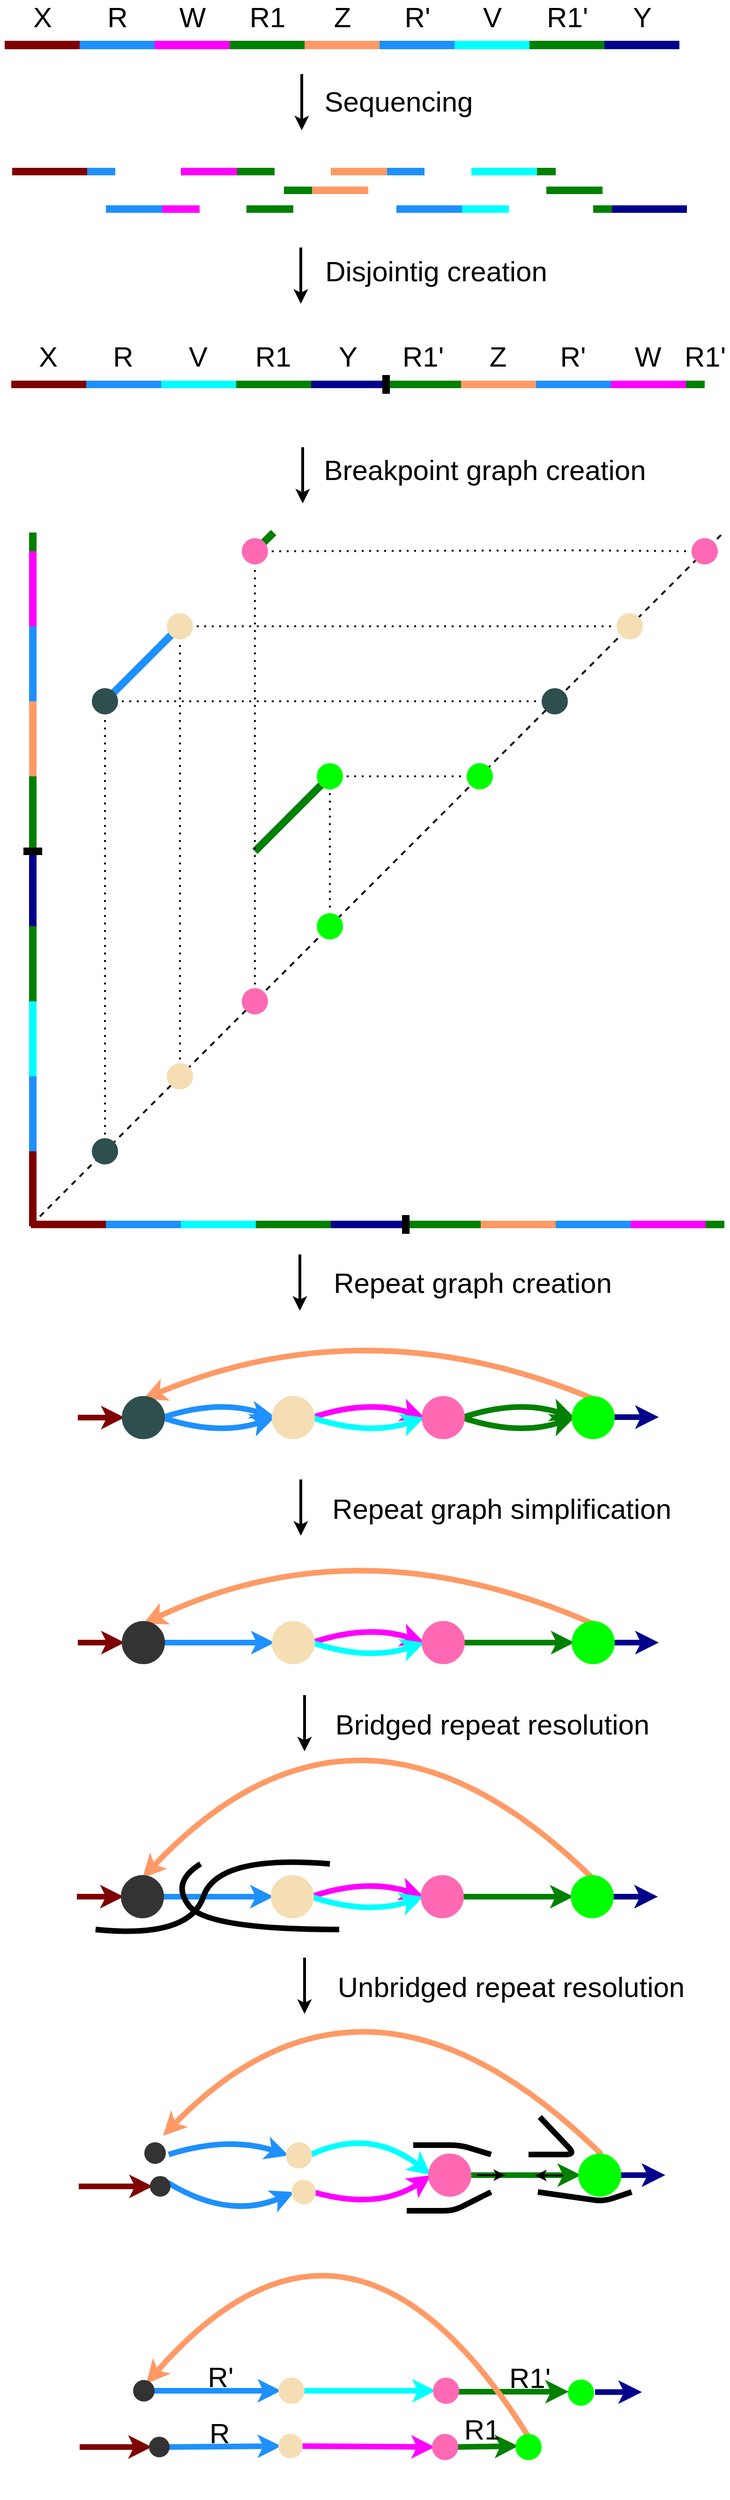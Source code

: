 <mxfile version="14.8.4" type="device"><diagram id="-aq6E7B8a0YVsIAmIBXZ" name="Seite-1"><mxGraphModel dx="1422" dy="753" grid="1" gridSize="10" guides="1" tooltips="1" connect="1" arrows="1" fold="1" page="1" pageScale="1" pageWidth="1600" pageHeight="1200" background="none" math="0" shadow="0"><root><mxCell id="0"/><mxCell id="1" parent="0"/><mxCell id="4KWlb30Vy9Jo0puxYjzc-76" value="" style="endArrow=none;dashed=1;html=1;strokeWidth=2;startArrow=none;" parent="1" source="4KWlb30Vy9Jo0puxYjzc-83" edge="1"><mxGeometry width="50" height="50" relative="1" as="geometry"><mxPoint x="109" y="1455" as="sourcePoint"/><mxPoint x="847" y="717" as="targetPoint"/></mxGeometry></mxCell><mxCell id="4KWlb30Vy9Jo0puxYjzc-84" value="" style="endArrow=none;dashed=1;html=1;strokeWidth=2;startArrow=none;" parent="1" source="4KWlb30Vy9Jo0puxYjzc-86" target="4KWlb30Vy9Jo0puxYjzc-83" edge="1"><mxGeometry width="50" height="50" relative="1" as="geometry"><mxPoint x="109" y="1455.0" as="sourcePoint"/><mxPoint x="847" y="717" as="targetPoint"/></mxGeometry></mxCell><mxCell id="4KWlb30Vy9Jo0puxYjzc-87" value="" style="endArrow=none;dashed=1;html=1;strokeWidth=2;" parent="1" target="4KWlb30Vy9Jo0puxYjzc-86" edge="1"><mxGeometry width="50" height="50" relative="1" as="geometry"><mxPoint x="109" y="1455.0" as="sourcePoint"/><mxPoint x="579.929" y="984.071" as="targetPoint"/></mxGeometry></mxCell><mxCell id="wiBMMRy5M9KBn9xkWu2D-2" value="" style="endArrow=none;html=1;fillColor=#fff2cc;strokeWidth=9;strokeColor=#7f0000;" parent="1" edge="1"><mxGeometry width="50" height="50" relative="1" as="geometry"><mxPoint x="80" y="197" as="sourcePoint"/><mxPoint x="160" y="197" as="targetPoint"/></mxGeometry></mxCell><mxCell id="wiBMMRy5M9KBn9xkWu2D-7" value="X" style="edgeLabel;html=1;align=center;verticalAlign=middle;resizable=0;points=[];fontSize=30;labelBackgroundColor=none;" parent="wiBMMRy5M9KBn9xkWu2D-2" vertex="1" connectable="0"><mxGeometry x="0.354" y="-2" relative="1" as="geometry"><mxPoint x="-14" y="-32" as="offset"/></mxGeometry></mxCell><mxCell id="wiBMMRy5M9KBn9xkWu2D-8" value="" style="endArrow=none;html=1;fillColor=#e51400;strokeWidth=9;strokeColor=#1E90FF;" parent="1" edge="1"><mxGeometry width="50" height="50" relative="1" as="geometry"><mxPoint x="160" y="197" as="sourcePoint"/><mxPoint x="240" y="197" as="targetPoint"/></mxGeometry></mxCell><mxCell id="wiBMMRy5M9KBn9xkWu2D-9" value="R" style="edgeLabel;html=1;align=center;verticalAlign=middle;resizable=0;points=[];fontSize=30;labelBackgroundColor=none;" parent="wiBMMRy5M9KBn9xkWu2D-8" vertex="1" connectable="0"><mxGeometry x="0.354" y="-2" relative="1" as="geometry"><mxPoint x="-14" y="-32" as="offset"/></mxGeometry></mxCell><mxCell id="wiBMMRy5M9KBn9xkWu2D-10" value="" style="endArrow=none;html=1;fillColor=#d5e8d4;strokeWidth=9;strokeColor=#FF00FF;" parent="1" edge="1"><mxGeometry width="50" height="50" relative="1" as="geometry"><mxPoint x="240" y="197" as="sourcePoint"/><mxPoint x="320" y="197" as="targetPoint"/></mxGeometry></mxCell><mxCell id="wiBMMRy5M9KBn9xkWu2D-11" value="W" style="edgeLabel;html=1;align=center;verticalAlign=middle;resizable=0;points=[];fontSize=30;labelBackgroundColor=none;" parent="wiBMMRy5M9KBn9xkWu2D-10" vertex="1" connectable="0"><mxGeometry x="0.354" y="-2" relative="1" as="geometry"><mxPoint x="-14" y="-32" as="offset"/></mxGeometry></mxCell><mxCell id="wiBMMRy5M9KBn9xkWu2D-12" value="" style="endArrow=none;html=1;fillColor=#008a00;strokeWidth=9;strokeColor=#008000;" parent="1" edge="1"><mxGeometry width="50" height="50" relative="1" as="geometry"><mxPoint x="320" y="197" as="sourcePoint"/><mxPoint x="400" y="197" as="targetPoint"/></mxGeometry></mxCell><mxCell id="wiBMMRy5M9KBn9xkWu2D-13" value="R1" style="edgeLabel;html=1;align=center;verticalAlign=middle;resizable=0;points=[];fontSize=30;labelBackgroundColor=none;" parent="wiBMMRy5M9KBn9xkWu2D-12" vertex="1" connectable="0"><mxGeometry x="0.354" y="-2" relative="1" as="geometry"><mxPoint x="-14" y="-32" as="offset"/></mxGeometry></mxCell><mxCell id="wiBMMRy5M9KBn9xkWu2D-14" value="" style="endArrow=none;html=1;fillColor=#d80073;strokeWidth=9;strokeColor=#FF9A66;" parent="1" edge="1"><mxGeometry width="50" height="50" relative="1" as="geometry"><mxPoint x="400" y="197" as="sourcePoint"/><mxPoint x="480" y="197" as="targetPoint"/></mxGeometry></mxCell><mxCell id="wiBMMRy5M9KBn9xkWu2D-15" value="Z" style="edgeLabel;html=1;align=center;verticalAlign=middle;resizable=0;points=[];fontSize=30;labelBackgroundColor=none;" parent="wiBMMRy5M9KBn9xkWu2D-14" vertex="1" connectable="0"><mxGeometry x="0.354" y="-2" relative="1" as="geometry"><mxPoint x="-14" y="-32" as="offset"/></mxGeometry></mxCell><mxCell id="wiBMMRy5M9KBn9xkWu2D-16" value="" style="endArrow=none;html=1;fillColor=#f8cecc;strokeWidth=9;strokeColor=#1E90FF;" parent="1" edge="1"><mxGeometry width="50" height="50" relative="1" as="geometry"><mxPoint x="480" y="197" as="sourcePoint"/><mxPoint x="560" y="197" as="targetPoint"/></mxGeometry></mxCell><mxCell id="wiBMMRy5M9KBn9xkWu2D-17" value="R'" style="edgeLabel;html=1;align=center;verticalAlign=middle;resizable=0;points=[];fontSize=30;labelBackgroundColor=none;" parent="wiBMMRy5M9KBn9xkWu2D-16" vertex="1" connectable="0"><mxGeometry x="0.354" y="-2" relative="1" as="geometry"><mxPoint x="-14" y="-32" as="offset"/></mxGeometry></mxCell><mxCell id="wiBMMRy5M9KBn9xkWu2D-18" value="" style="endArrow=none;html=1;fillColor=#dae8fc;strokeWidth=9;strokeColor=#00ffff;" parent="1" edge="1"><mxGeometry width="50" height="50" relative="1" as="geometry"><mxPoint x="560" y="197" as="sourcePoint"/><mxPoint x="640" y="197" as="targetPoint"/></mxGeometry></mxCell><mxCell id="wiBMMRy5M9KBn9xkWu2D-19" value="V" style="edgeLabel;html=1;align=center;verticalAlign=middle;resizable=0;points=[];fontSize=30;labelBackgroundColor=none;" parent="wiBMMRy5M9KBn9xkWu2D-18" vertex="1" connectable="0"><mxGeometry x="0.354" y="-2" relative="1" as="geometry"><mxPoint x="-14" y="-32" as="offset"/></mxGeometry></mxCell><mxCell id="wiBMMRy5M9KBn9xkWu2D-20" value="" style="endArrow=none;html=1;fillColor=#008a00;strokeWidth=9;strokeColor=#008000;" parent="1" edge="1"><mxGeometry width="50" height="50" relative="1" as="geometry"><mxPoint x="640" y="197" as="sourcePoint"/><mxPoint x="720" y="197" as="targetPoint"/></mxGeometry></mxCell><mxCell id="wiBMMRy5M9KBn9xkWu2D-21" value="R1'" style="edgeLabel;html=1;align=center;verticalAlign=middle;resizable=0;points=[];fontSize=30;labelBackgroundColor=none;" parent="wiBMMRy5M9KBn9xkWu2D-20" vertex="1" connectable="0"><mxGeometry x="0.354" y="-2" relative="1" as="geometry"><mxPoint x="-14" y="-32" as="offset"/></mxGeometry></mxCell><mxCell id="wiBMMRy5M9KBn9xkWu2D-22" value="" style="endArrow=none;html=1;fillColor=#f0a30a;strokeWidth=9;strokeColor=#00008B;" parent="1" edge="1"><mxGeometry width="50" height="50" relative="1" as="geometry"><mxPoint x="720" y="197" as="sourcePoint"/><mxPoint x="800" y="197" as="targetPoint"/></mxGeometry></mxCell><mxCell id="wiBMMRy5M9KBn9xkWu2D-23" value="Y" style="edgeLabel;html=1;align=center;verticalAlign=middle;resizable=0;points=[];fontSize=30;labelBackgroundColor=none;" parent="wiBMMRy5M9KBn9xkWu2D-22" vertex="1" connectable="0"><mxGeometry x="0.354" y="-2" relative="1" as="geometry"><mxPoint x="-14" y="-32" as="offset"/></mxGeometry></mxCell><mxCell id="4KWlb30Vy9Jo0puxYjzc-1" value="" style="endArrow=none;html=1;strokeWidth=8;fillColor=#fff2cc;strokeColor=#7F0000;" parent="1" edge="1"><mxGeometry width="50" height="50" relative="1" as="geometry"><mxPoint x="88" y="332" as="sourcePoint"/><mxPoint x="168" y="332" as="targetPoint"/></mxGeometry></mxCell><mxCell id="4KWlb30Vy9Jo0puxYjzc-2" value="" style="endArrow=none;html=1;strokeWidth=8;fillColor=#f8cecc;strokeColor=#1E90FF;" parent="1" edge="1"><mxGeometry width="50" height="50" relative="1" as="geometry"><mxPoint x="168" y="332" as="sourcePoint"/><mxPoint x="198" y="332" as="targetPoint"/></mxGeometry></mxCell><mxCell id="4KWlb30Vy9Jo0puxYjzc-3" value="" style="endArrow=none;html=1;strokeWidth=8;fillColor=#f8cecc;strokeColor=#1E90FF;" parent="1" edge="1"><mxGeometry width="50" height="50" relative="1" as="geometry"><mxPoint x="188" y="372" as="sourcePoint"/><mxPoint x="248" y="372" as="targetPoint"/></mxGeometry></mxCell><mxCell id="4KWlb30Vy9Jo0puxYjzc-4" value="" style="endArrow=none;html=1;strokeWidth=8;fillColor=#d5e8d4;strokeColor=#FF00FF;" parent="1" edge="1"><mxGeometry width="50" height="50" relative="1" as="geometry"><mxPoint x="248" y="372" as="sourcePoint"/><mxPoint x="288" y="372" as="targetPoint"/></mxGeometry></mxCell><mxCell id="4KWlb30Vy9Jo0puxYjzc-5" value="" style="endArrow=none;html=1;strokeWidth=8;fillColor=#d5e8d4;strokeColor=#FF00FF;" parent="1" edge="1"><mxGeometry width="50" height="50" relative="1" as="geometry"><mxPoint x="268" y="332" as="sourcePoint"/><mxPoint x="328" y="332" as="targetPoint"/></mxGeometry></mxCell><mxCell id="4KWlb30Vy9Jo0puxYjzc-6" value="" style="endArrow=none;html=1;strokeWidth=8;fillColor=#008a00;strokeColor=#008000;" parent="1" edge="1"><mxGeometry width="50" height="50" relative="1" as="geometry"><mxPoint x="328" y="332" as="sourcePoint"/><mxPoint x="368" y="332" as="targetPoint"/></mxGeometry></mxCell><mxCell id="4KWlb30Vy9Jo0puxYjzc-7" value="" style="endArrow=none;html=1;strokeWidth=8;fillColor=#008a00;strokeColor=#008000;" parent="1" edge="1"><mxGeometry width="50" height="50" relative="1" as="geometry"><mxPoint x="338" y="372" as="sourcePoint"/><mxPoint x="388" y="372" as="targetPoint"/></mxGeometry></mxCell><mxCell id="4KWlb30Vy9Jo0puxYjzc-8" value="" style="endArrow=none;html=1;strokeWidth=8;fillColor=#008a00;strokeColor=#008000;" parent="1" edge="1"><mxGeometry width="50" height="50" relative="1" as="geometry"><mxPoint x="378" y="352" as="sourcePoint"/><mxPoint x="408" y="352" as="targetPoint"/></mxGeometry></mxCell><mxCell id="4KWlb30Vy9Jo0puxYjzc-9" value="" style="endArrow=none;html=1;strokeWidth=8;fillColor=#d80073;strokeColor=#FF9A66;" parent="1" edge="1"><mxGeometry width="50" height="50" relative="1" as="geometry"><mxPoint x="408" y="352" as="sourcePoint"/><mxPoint x="468" y="352" as="targetPoint"/></mxGeometry></mxCell><mxCell id="4KWlb30Vy9Jo0puxYjzc-10" value="" style="endArrow=none;html=1;strokeWidth=8;fillColor=#d80073;strokeColor=#FF9A66;" parent="1" edge="1"><mxGeometry width="50" height="50" relative="1" as="geometry"><mxPoint x="428" y="332" as="sourcePoint"/><mxPoint x="488" y="332" as="targetPoint"/></mxGeometry></mxCell><mxCell id="4KWlb30Vy9Jo0puxYjzc-11" value="" style="endArrow=none;html=1;strokeWidth=8;fillColor=#f8cecc;strokeColor=#1E90FF;" parent="1" edge="1"><mxGeometry width="50" height="50" relative="1" as="geometry"><mxPoint x="488" y="332" as="sourcePoint"/><mxPoint x="528" y="332" as="targetPoint"/></mxGeometry></mxCell><mxCell id="4KWlb30Vy9Jo0puxYjzc-12" value="" style="endArrow=none;html=1;strokeWidth=8;fillColor=#f8cecc;strokeColor=#1E90FF;" parent="1" edge="1"><mxGeometry width="50" height="50" relative="1" as="geometry"><mxPoint x="498" y="372" as="sourcePoint"/><mxPoint x="568" y="372" as="targetPoint"/></mxGeometry></mxCell><mxCell id="4KWlb30Vy9Jo0puxYjzc-13" value="" style="endArrow=none;html=1;strokeWidth=8;fillColor=#dae8fc;strokeColor=#00FFFF;" parent="1" edge="1"><mxGeometry width="50" height="50" relative="1" as="geometry"><mxPoint x="568" y="372" as="sourcePoint"/><mxPoint x="618" y="372" as="targetPoint"/></mxGeometry></mxCell><mxCell id="4KWlb30Vy9Jo0puxYjzc-14" value="" style="endArrow=none;html=1;strokeWidth=8;fillColor=#dae8fc;strokeColor=#00FFFF;" parent="1" edge="1"><mxGeometry width="50" height="50" relative="1" as="geometry"><mxPoint x="578" y="332" as="sourcePoint"/><mxPoint x="648" y="332" as="targetPoint"/></mxGeometry></mxCell><mxCell id="4KWlb30Vy9Jo0puxYjzc-15" value="" style="endArrow=none;html=1;strokeWidth=8;fillColor=#008a00;strokeColor=#008000;" parent="1" edge="1"><mxGeometry width="50" height="50" relative="1" as="geometry"><mxPoint x="648" y="332" as="sourcePoint"/><mxPoint x="668" y="332" as="targetPoint"/></mxGeometry></mxCell><mxCell id="4KWlb30Vy9Jo0puxYjzc-16" value="" style="endArrow=none;html=1;strokeWidth=8;fillColor=#008a00;strokeColor=#008000;" parent="1" edge="1"><mxGeometry width="50" height="50" relative="1" as="geometry"><mxPoint x="708" y="372" as="sourcePoint"/><mxPoint x="728" y="372" as="targetPoint"/></mxGeometry></mxCell><mxCell id="4KWlb30Vy9Jo0puxYjzc-17" value="" style="endArrow=none;html=1;strokeWidth=8;fillColor=#f0a30a;strokeColor=#00008B;" parent="1" edge="1"><mxGeometry width="50" height="50" relative="1" as="geometry"><mxPoint x="728" y="372" as="sourcePoint"/><mxPoint x="808" y="372" as="targetPoint"/></mxGeometry></mxCell><mxCell id="4KWlb30Vy9Jo0puxYjzc-18" value="" style="endArrow=none;html=1;strokeWidth=8;fillColor=#008a00;strokeColor=#008000;" parent="1" edge="1"><mxGeometry width="50" height="50" relative="1" as="geometry"><mxPoint x="658" y="352" as="sourcePoint"/><mxPoint x="718" y="352" as="targetPoint"/></mxGeometry></mxCell><mxCell id="4KWlb30Vy9Jo0puxYjzc-41" value="" style="group;strokeWidth=8;" parent="1" vertex="1" connectable="0"><mxGeometry x="87" y="549" width="740" height="20" as="geometry"/></mxCell><mxCell id="4KWlb30Vy9Jo0puxYjzc-19" value="" style="endArrow=none;html=1;fillColor=#fff2cc;strokeWidth=8;strokeColor=#7F0000;" parent="4KWlb30Vy9Jo0puxYjzc-41" edge="1"><mxGeometry width="50" height="50" relative="1" as="geometry"><mxPoint y="10" as="sourcePoint"/><mxPoint x="80" y="10" as="targetPoint"/></mxGeometry></mxCell><mxCell id="4KWlb30Vy9Jo0puxYjzc-20" value="X" style="edgeLabel;html=1;align=center;verticalAlign=middle;resizable=0;points=[];fontSize=30;labelBackgroundColor=none;" parent="4KWlb30Vy9Jo0puxYjzc-19" vertex="1" connectable="0"><mxGeometry x="0.354" y="-2" relative="1" as="geometry"><mxPoint x="-15" y="-32" as="offset"/></mxGeometry></mxCell><mxCell id="4KWlb30Vy9Jo0puxYjzc-21" value="" style="endArrow=none;html=1;fillColor=#f8cecc;strokeWidth=8;strokeColor=#1E90FF;" parent="4KWlb30Vy9Jo0puxYjzc-41" edge="1"><mxGeometry width="50" height="50" relative="1" as="geometry"><mxPoint x="80" y="10" as="sourcePoint"/><mxPoint x="160" y="10" as="targetPoint"/></mxGeometry></mxCell><mxCell id="4KWlb30Vy9Jo0puxYjzc-22" value="R" style="edgeLabel;html=1;align=center;verticalAlign=middle;resizable=0;points=[];fontSize=30;labelBackgroundColor=none;" parent="4KWlb30Vy9Jo0puxYjzc-21" vertex="1" connectable="0"><mxGeometry x="0.354" y="-2" relative="1" as="geometry"><mxPoint x="-15" y="-32" as="offset"/></mxGeometry></mxCell><mxCell id="4KWlb30Vy9Jo0puxYjzc-23" value="" style="endArrow=none;html=1;fillColor=#dae8fc;strokeWidth=8;strokeColor=#00FFFF;" parent="4KWlb30Vy9Jo0puxYjzc-41" edge="1"><mxGeometry width="50" height="50" relative="1" as="geometry"><mxPoint x="160" y="10" as="sourcePoint"/><mxPoint x="240" y="10" as="targetPoint"/></mxGeometry></mxCell><mxCell id="4KWlb30Vy9Jo0puxYjzc-24" value="V" style="edgeLabel;html=1;align=center;verticalAlign=middle;resizable=0;points=[];fontSize=30;labelBackgroundColor=none;" parent="4KWlb30Vy9Jo0puxYjzc-23" vertex="1" connectable="0"><mxGeometry x="0.354" y="-2" relative="1" as="geometry"><mxPoint x="-15" y="-32" as="offset"/></mxGeometry></mxCell><mxCell id="4KWlb30Vy9Jo0puxYjzc-25" value="" style="endArrow=none;html=1;fillColor=#008a00;strokeWidth=8;strokeColor=#008000;" parent="4KWlb30Vy9Jo0puxYjzc-41" edge="1"><mxGeometry width="50" height="50" relative="1" as="geometry"><mxPoint x="240" y="10" as="sourcePoint"/><mxPoint x="320" y="10" as="targetPoint"/></mxGeometry></mxCell><mxCell id="4KWlb30Vy9Jo0puxYjzc-26" value="R1" style="edgeLabel;html=1;align=center;verticalAlign=middle;resizable=0;points=[];fontSize=30;labelBackgroundColor=none;" parent="4KWlb30Vy9Jo0puxYjzc-25" vertex="1" connectable="0"><mxGeometry x="0.354" y="-2" relative="1" as="geometry"><mxPoint x="-15" y="-32" as="offset"/></mxGeometry></mxCell><mxCell id="4KWlb30Vy9Jo0puxYjzc-27" value="" style="endArrow=none;html=1;fillColor=#f0a30a;strokeWidth=8;strokeColor=#00008B;" parent="4KWlb30Vy9Jo0puxYjzc-41" edge="1"><mxGeometry width="50" height="50" relative="1" as="geometry"><mxPoint x="320" y="10" as="sourcePoint"/><mxPoint x="400" y="10" as="targetPoint"/></mxGeometry></mxCell><mxCell id="4KWlb30Vy9Jo0puxYjzc-28" value="Y" style="edgeLabel;html=1;align=center;verticalAlign=middle;resizable=0;points=[];fontSize=30;labelBackgroundColor=none;" parent="4KWlb30Vy9Jo0puxYjzc-27" vertex="1" connectable="0"><mxGeometry x="0.354" y="-2" relative="1" as="geometry"><mxPoint x="-15" y="-32" as="offset"/></mxGeometry></mxCell><mxCell id="4KWlb30Vy9Jo0puxYjzc-29" value="" style="endArrow=none;html=1;fillColor=#008a00;strokeWidth=8;strokeColor=#008000;" parent="4KWlb30Vy9Jo0puxYjzc-41" edge="1"><mxGeometry width="50" height="50" relative="1" as="geometry"><mxPoint x="400" y="10" as="sourcePoint"/><mxPoint x="480" y="10" as="targetPoint"/></mxGeometry></mxCell><mxCell id="4KWlb30Vy9Jo0puxYjzc-30" value="R1'" style="edgeLabel;html=1;align=center;verticalAlign=middle;resizable=0;points=[];fontSize=30;labelBackgroundColor=none;" parent="4KWlb30Vy9Jo0puxYjzc-29" vertex="1" connectable="0"><mxGeometry x="0.354" y="-2" relative="1" as="geometry"><mxPoint x="-15" y="-32" as="offset"/></mxGeometry></mxCell><mxCell id="4KWlb30Vy9Jo0puxYjzc-32" value="" style="endArrow=none;html=1;fillColor=#d80073;strokeWidth=8;strokeColor=#FF9A66;" parent="4KWlb30Vy9Jo0puxYjzc-41" edge="1"><mxGeometry width="50" height="50" relative="1" as="geometry"><mxPoint x="480" y="10" as="sourcePoint"/><mxPoint x="560" y="10" as="targetPoint"/></mxGeometry></mxCell><mxCell id="4KWlb30Vy9Jo0puxYjzc-33" value="Z" style="edgeLabel;html=1;align=center;verticalAlign=middle;resizable=0;points=[];fontSize=30;labelBackgroundColor=none;" parent="4KWlb30Vy9Jo0puxYjzc-32" vertex="1" connectable="0"><mxGeometry x="0.354" y="-2" relative="1" as="geometry"><mxPoint x="-15" y="-32" as="offset"/></mxGeometry></mxCell><mxCell id="4KWlb30Vy9Jo0puxYjzc-34" value="" style="endArrow=none;html=1;fillColor=#f8cecc;strokeWidth=8;strokeColor=#1E90FF;" parent="4KWlb30Vy9Jo0puxYjzc-41" edge="1"><mxGeometry width="50" height="50" relative="1" as="geometry"><mxPoint x="560" y="10" as="sourcePoint"/><mxPoint x="640" y="10" as="targetPoint"/></mxGeometry></mxCell><mxCell id="4KWlb30Vy9Jo0puxYjzc-35" value="R'" style="edgeLabel;html=1;align=center;verticalAlign=middle;resizable=0;points=[];fontSize=30;labelBackgroundColor=none;" parent="4KWlb30Vy9Jo0puxYjzc-34" vertex="1" connectable="0"><mxGeometry x="0.354" y="-2" relative="1" as="geometry"><mxPoint x="-15" y="-32" as="offset"/></mxGeometry></mxCell><mxCell id="4KWlb30Vy9Jo0puxYjzc-36" value="" style="endArrow=none;html=1;fillColor=#d5e8d4;strokeWidth=8;strokeColor=#FF00FF;" parent="4KWlb30Vy9Jo0puxYjzc-41" edge="1"><mxGeometry width="50" height="50" relative="1" as="geometry"><mxPoint x="640" y="10" as="sourcePoint"/><mxPoint x="720" y="10" as="targetPoint"/></mxGeometry></mxCell><mxCell id="4KWlb30Vy9Jo0puxYjzc-37" value="W" style="edgeLabel;html=1;align=center;verticalAlign=middle;resizable=0;points=[];fontSize=30;labelBackgroundColor=none;" parent="4KWlb30Vy9Jo0puxYjzc-36" vertex="1" connectable="0"><mxGeometry x="0.354" y="-2" relative="1" as="geometry"><mxPoint x="-15" y="-32" as="offset"/></mxGeometry></mxCell><mxCell id="4KWlb30Vy9Jo0puxYjzc-38" value="" style="endArrow=none;html=1;fillColor=#008a00;strokeWidth=8;strokeColor=#008000;" parent="4KWlb30Vy9Jo0puxYjzc-41" edge="1"><mxGeometry width="50" height="50" relative="1" as="geometry"><mxPoint x="720" y="10" as="sourcePoint"/><mxPoint x="740" y="10" as="targetPoint"/></mxGeometry></mxCell><mxCell id="4KWlb30Vy9Jo0puxYjzc-39" value="&lt;div style=&quot;font-size: 30px;&quot;&gt;R1'&lt;/div&gt;" style="edgeLabel;html=1;align=center;verticalAlign=middle;resizable=0;points=[];fontSize=30;labelBackgroundColor=none;" parent="4KWlb30Vy9Jo0puxYjzc-38" vertex="1" connectable="0"><mxGeometry x="0.354" y="-2" relative="1" as="geometry"><mxPoint x="6" y="-32" as="offset"/></mxGeometry></mxCell><mxCell id="4KWlb30Vy9Jo0puxYjzc-40" value="" style="endArrow=none;html=1;strokeWidth=8;" parent="4KWlb30Vy9Jo0puxYjzc-41" edge="1"><mxGeometry width="50" height="50" relative="1" as="geometry"><mxPoint x="400" y="20" as="sourcePoint"/><mxPoint x="400" as="targetPoint"/></mxGeometry></mxCell><mxCell id="4KWlb30Vy9Jo0puxYjzc-42" value="" style="group;rotation=-90;strokeWidth=8;" parent="1" vertex="1" connectable="0"><mxGeometry x="-260" y="1077" width="740" height="20" as="geometry"/></mxCell><mxCell id="4KWlb30Vy9Jo0puxYjzc-43" value="" style="endArrow=none;html=1;fillColor=#fff2cc;strokeWidth=8;strokeColor=#7F0000;" parent="4KWlb30Vy9Jo0puxYjzc-42" edge="1"><mxGeometry width="50" height="50" relative="1" as="geometry"><mxPoint x="370" y="380" as="sourcePoint"/><mxPoint x="370" y="300" as="targetPoint"/></mxGeometry></mxCell><mxCell id="4KWlb30Vy9Jo0puxYjzc-45" value="" style="endArrow=none;html=1;fillColor=#f8cecc;strokeWidth=8;strokeColor=#1E90FF;" parent="4KWlb30Vy9Jo0puxYjzc-42" edge="1"><mxGeometry width="50" height="50" relative="1" as="geometry"><mxPoint x="370" y="300" as="sourcePoint"/><mxPoint x="370" y="220" as="targetPoint"/></mxGeometry></mxCell><mxCell id="4KWlb30Vy9Jo0puxYjzc-47" value="" style="endArrow=none;html=1;fillColor=#dae8fc;strokeWidth=8;strokeColor=#00FFFF;" parent="4KWlb30Vy9Jo0puxYjzc-42" edge="1"><mxGeometry width="50" height="50" relative="1" as="geometry"><mxPoint x="370" y="220" as="sourcePoint"/><mxPoint x="370" y="140" as="targetPoint"/></mxGeometry></mxCell><mxCell id="4KWlb30Vy9Jo0puxYjzc-49" value="" style="endArrow=none;html=1;fillColor=#008a00;strokeWidth=8;strokeColor=#008000;" parent="4KWlb30Vy9Jo0puxYjzc-42" edge="1"><mxGeometry width="50" height="50" relative="1" as="geometry"><mxPoint x="370" y="140" as="sourcePoint"/><mxPoint x="370" y="60" as="targetPoint"/></mxGeometry></mxCell><mxCell id="4KWlb30Vy9Jo0puxYjzc-51" value="" style="endArrow=none;html=1;fillColor=#f0a30a;strokeWidth=8;strokeColor=#00008B;" parent="4KWlb30Vy9Jo0puxYjzc-42" edge="1"><mxGeometry width="50" height="50" relative="1" as="geometry"><mxPoint x="370" y="60" as="sourcePoint"/><mxPoint x="370" y="-20" as="targetPoint"/></mxGeometry></mxCell><mxCell id="4KWlb30Vy9Jo0puxYjzc-53" value="" style="endArrow=none;html=1;fillColor=#008a00;strokeWidth=8;strokeColor=#008000;" parent="4KWlb30Vy9Jo0puxYjzc-42" edge="1"><mxGeometry width="50" height="50" relative="1" as="geometry"><mxPoint x="370" y="-20" as="sourcePoint"/><mxPoint x="370" y="-100" as="targetPoint"/></mxGeometry></mxCell><mxCell id="4KWlb30Vy9Jo0puxYjzc-55" value="" style="endArrow=none;html=1;fillColor=#d80073;strokeWidth=8;strokeColor=#FF9A66;" parent="4KWlb30Vy9Jo0puxYjzc-42" edge="1"><mxGeometry width="50" height="50" relative="1" as="geometry"><mxPoint x="370" y="-100" as="sourcePoint"/><mxPoint x="370" y="-180" as="targetPoint"/></mxGeometry></mxCell><mxCell id="4KWlb30Vy9Jo0puxYjzc-57" value="" style="endArrow=none;html=1;fillColor=#f8cecc;strokeWidth=8;strokeColor=#1E90FF;" parent="4KWlb30Vy9Jo0puxYjzc-42" edge="1"><mxGeometry width="50" height="50" relative="1" as="geometry"><mxPoint x="370" y="-180" as="sourcePoint"/><mxPoint x="370" y="-260" as="targetPoint"/></mxGeometry></mxCell><mxCell id="4KWlb30Vy9Jo0puxYjzc-59" value="" style="endArrow=none;html=1;fillColor=#d5e8d4;strokeWidth=8;strokeColor=#FF00FF;" parent="4KWlb30Vy9Jo0puxYjzc-42" edge="1"><mxGeometry width="50" height="50" relative="1" as="geometry"><mxPoint x="370" y="-260" as="sourcePoint"/><mxPoint x="370" y="-340" as="targetPoint"/></mxGeometry></mxCell><mxCell id="4KWlb30Vy9Jo0puxYjzc-61" value="" style="endArrow=none;html=1;fillColor=#008a00;strokeWidth=8;strokeColor=#008000;" parent="4KWlb30Vy9Jo0puxYjzc-42" edge="1"><mxGeometry width="50" height="50" relative="1" as="geometry"><mxPoint x="370" y="-340" as="sourcePoint"/><mxPoint x="370" y="-360" as="targetPoint"/></mxGeometry></mxCell><mxCell id="4KWlb30Vy9Jo0puxYjzc-63" value="" style="endArrow=none;html=1;strokeWidth=8;" parent="4KWlb30Vy9Jo0puxYjzc-42" edge="1"><mxGeometry width="50" height="50" relative="1" as="geometry"><mxPoint x="380" y="-20" as="sourcePoint"/><mxPoint x="360" y="-20" as="targetPoint"/></mxGeometry></mxCell><mxCell id="4KWlb30Vy9Jo0puxYjzc-64" value="" style="group;rotation=0;strokeWidth=8;" parent="1" vertex="1" connectable="0"><mxGeometry x="108" y="1445" width="740" height="20" as="geometry"/></mxCell><mxCell id="4KWlb30Vy9Jo0puxYjzc-65" value="" style="endArrow=none;html=1;fillColor=#fff2cc;strokeWidth=8;strokeColor=#7F0000;" parent="4KWlb30Vy9Jo0puxYjzc-64" edge="1"><mxGeometry width="50" height="50" relative="1" as="geometry"><mxPoint y="10" as="sourcePoint"/><mxPoint x="80" y="10" as="targetPoint"/></mxGeometry></mxCell><mxCell id="4KWlb30Vy9Jo0puxYjzc-66" value="" style="endArrow=none;html=1;fillColor=#f8cecc;strokeWidth=8;strokeColor=#1E90FF;" parent="4KWlb30Vy9Jo0puxYjzc-64" edge="1"><mxGeometry width="50" height="50" relative="1" as="geometry"><mxPoint x="80" y="10" as="sourcePoint"/><mxPoint x="160" y="10" as="targetPoint"/></mxGeometry></mxCell><mxCell id="4KWlb30Vy9Jo0puxYjzc-67" value="" style="endArrow=none;html=1;fillColor=#dae8fc;strokeWidth=8;strokeColor=#00FFFF;" parent="4KWlb30Vy9Jo0puxYjzc-64" edge="1"><mxGeometry width="50" height="50" relative="1" as="geometry"><mxPoint x="160" y="10" as="sourcePoint"/><mxPoint x="240" y="10" as="targetPoint"/></mxGeometry></mxCell><mxCell id="4KWlb30Vy9Jo0puxYjzc-68" value="" style="endArrow=none;html=1;fillColor=#008a00;strokeWidth=8;strokeColor=#008000;" parent="4KWlb30Vy9Jo0puxYjzc-64" edge="1"><mxGeometry width="50" height="50" relative="1" as="geometry"><mxPoint x="240" y="10" as="sourcePoint"/><mxPoint x="320" y="10" as="targetPoint"/></mxGeometry></mxCell><mxCell id="4KWlb30Vy9Jo0puxYjzc-69" value="" style="endArrow=none;html=1;fillColor=#f0a30a;strokeWidth=8;strokeColor=#00008B;" parent="4KWlb30Vy9Jo0puxYjzc-64" edge="1"><mxGeometry width="50" height="50" relative="1" as="geometry"><mxPoint x="320" y="10" as="sourcePoint"/><mxPoint x="400" y="10" as="targetPoint"/></mxGeometry></mxCell><mxCell id="4KWlb30Vy9Jo0puxYjzc-70" value="" style="endArrow=none;html=1;fillColor=#008a00;strokeWidth=8;strokeColor=#008000;" parent="4KWlb30Vy9Jo0puxYjzc-64" edge="1"><mxGeometry width="50" height="50" relative="1" as="geometry"><mxPoint x="400" y="10" as="sourcePoint"/><mxPoint x="480" y="10" as="targetPoint"/></mxGeometry></mxCell><mxCell id="4KWlb30Vy9Jo0puxYjzc-71" value="" style="endArrow=none;html=1;fillColor=#d80073;strokeWidth=8;strokeColor=#FF9A66;" parent="4KWlb30Vy9Jo0puxYjzc-64" edge="1"><mxGeometry width="50" height="50" relative="1" as="geometry"><mxPoint x="480" y="10" as="sourcePoint"/><mxPoint x="560" y="10" as="targetPoint"/></mxGeometry></mxCell><mxCell id="4KWlb30Vy9Jo0puxYjzc-72" value="" style="endArrow=none;html=1;fillColor=#f8cecc;strokeWidth=8;strokeColor=#1E90FF;" parent="4KWlb30Vy9Jo0puxYjzc-64" edge="1"><mxGeometry width="50" height="50" relative="1" as="geometry"><mxPoint x="560" y="10" as="sourcePoint"/><mxPoint x="640" y="10" as="targetPoint"/></mxGeometry></mxCell><mxCell id="4KWlb30Vy9Jo0puxYjzc-73" value="" style="endArrow=none;html=1;fillColor=#d5e8d4;strokeWidth=8;strokeColor=#FF00FF;" parent="4KWlb30Vy9Jo0puxYjzc-64" edge="1"><mxGeometry width="50" height="50" relative="1" as="geometry"><mxPoint x="640" y="10" as="sourcePoint"/><mxPoint x="720" y="10" as="targetPoint"/></mxGeometry></mxCell><mxCell id="4KWlb30Vy9Jo0puxYjzc-74" value="" style="endArrow=none;html=1;fillColor=#008a00;strokeWidth=8;strokeColor=#008000;" parent="4KWlb30Vy9Jo0puxYjzc-64" edge="1"><mxGeometry width="50" height="50" relative="1" as="geometry"><mxPoint x="720" y="10" as="sourcePoint"/><mxPoint x="740" y="10" as="targetPoint"/></mxGeometry></mxCell><mxCell id="4KWlb30Vy9Jo0puxYjzc-75" value="" style="endArrow=none;html=1;strokeWidth=8;" parent="4KWlb30Vy9Jo0puxYjzc-64" edge="1"><mxGeometry width="50" height="50" relative="1" as="geometry"><mxPoint x="400" y="20" as="sourcePoint"/><mxPoint x="400" as="targetPoint"/></mxGeometry></mxCell><mxCell id="4KWlb30Vy9Jo0puxYjzc-77" value="" style="endArrow=none;html=1;fillColor=#d80073;strokeWidth=8;strokeColor=#1E90FF;" parent="1" edge="1"><mxGeometry width="50" height="50" relative="1" as="geometry"><mxPoint x="187" y="897" as="sourcePoint"/><mxPoint x="267" y="817" as="targetPoint"/><Array as="points"><mxPoint x="227" y="857"/></Array></mxGeometry></mxCell><mxCell id="4KWlb30Vy9Jo0puxYjzc-78" value="" style="endArrow=none;html=1;fillColor=#008a00;strokeWidth=8;strokeColor=#008000;" parent="1" edge="1"><mxGeometry width="50" height="50" relative="1" as="geometry"><mxPoint x="347" y="1057" as="sourcePoint"/><mxPoint x="427" y="977" as="targetPoint"/></mxGeometry></mxCell><mxCell id="4KWlb30Vy9Jo0puxYjzc-79" value="" style="endArrow=none;html=1;fillColor=#008a00;strokeWidth=8;strokeColor=#008000;" parent="1" edge="1"><mxGeometry width="50" height="50" relative="1" as="geometry"><mxPoint x="347" y="737" as="sourcePoint"/><mxPoint x="367" y="717" as="targetPoint"/></mxGeometry></mxCell><mxCell id="4KWlb30Vy9Jo0puxYjzc-99" value="" style="endArrow=none;dashed=1;html=1;dashPattern=1 3;strokeWidth=2;entryX=0.5;entryY=1;entryDx=0;entryDy=0;exitX=0.5;exitY=0;exitDx=0;exitDy=0;" parent="1" source="4KWlb30Vy9Jo0puxYjzc-82" target="4KWlb30Vy9Jo0puxYjzc-80" edge="1"><mxGeometry width="50" height="50" relative="1" as="geometry"><mxPoint x="147" y="977" as="sourcePoint"/><mxPoint x="197" y="927" as="targetPoint"/></mxGeometry></mxCell><mxCell id="4KWlb30Vy9Jo0puxYjzc-100" value="" style="endArrow=none;dashed=1;html=1;dashPattern=1 3;strokeWidth=2;entryX=0;entryY=0.5;entryDx=0;entryDy=0;exitX=1;exitY=0.5;exitDx=0;exitDy=0;" parent="1" source="4KWlb30Vy9Jo0puxYjzc-80" target="4KWlb30Vy9Jo0puxYjzc-98" edge="1"><mxGeometry width="50" height="50" relative="1" as="geometry"><mxPoint x="275.82" y="1037" as="sourcePoint"/><mxPoint x="275.82" y="577" as="targetPoint"/></mxGeometry></mxCell><mxCell id="4KWlb30Vy9Jo0puxYjzc-101" value="" style="endArrow=none;dashed=1;html=1;dashPattern=1 3;strokeWidth=2;exitX=1;exitY=0.5;exitDx=0;exitDy=0;entryX=0;entryY=0.5;entryDx=0;entryDy=0;" parent="1" source="4KWlb30Vy9Jo0puxYjzc-89" target="4KWlb30Vy9Jo0puxYjzc-90" edge="1"><mxGeometry width="50" height="50" relative="1" as="geometry"><mxPoint x="387" y="736.41" as="sourcePoint"/><mxPoint x="797" y="736" as="targetPoint"/><Array as="points"><mxPoint x="687" y="736"/></Array></mxGeometry></mxCell><mxCell id="4KWlb30Vy9Jo0puxYjzc-102" value="" style="endArrow=none;dashed=1;html=1;dashPattern=1 3;strokeWidth=2;entryX=0.5;entryY=1;entryDx=0;entryDy=0;exitX=0.5;exitY=0;exitDx=0;exitDy=0;" parent="1" source="4KWlb30Vy9Jo0puxYjzc-91" target="4KWlb30Vy9Jo0puxYjzc-89" edge="1"><mxGeometry width="50" height="50" relative="1" as="geometry"><mxPoint x="357" y="1247" as="sourcePoint"/><mxPoint x="357" y="787" as="targetPoint"/></mxGeometry></mxCell><mxCell id="4KWlb30Vy9Jo0puxYjzc-103" value="" style="endArrow=none;dashed=1;html=1;dashPattern=1 3;strokeWidth=2;entryX=0.5;entryY=1;entryDx=0;entryDy=0;exitX=0.5;exitY=0;exitDx=0;exitDy=0;" parent="1" source="4KWlb30Vy9Jo0puxYjzc-86" target="4KWlb30Vy9Jo0puxYjzc-85" edge="1"><mxGeometry width="50" height="50" relative="1" as="geometry"><mxPoint x="307" y="1307" as="sourcePoint"/><mxPoint x="307" y="847" as="targetPoint"/></mxGeometry></mxCell><mxCell id="4KWlb30Vy9Jo0puxYjzc-104" value="" style="endArrow=none;dashed=1;html=1;dashPattern=1 3;strokeWidth=2;entryX=0;entryY=0.5;entryDx=0;entryDy=0;exitX=1;exitY=0.5;exitDx=0;exitDy=0;" parent="1" source="4KWlb30Vy9Jo0puxYjzc-85" target="4KWlb30Vy9Jo0puxYjzc-88" edge="1"><mxGeometry width="50" height="50" relative="1" as="geometry"><mxPoint x="277" y="777" as="sourcePoint"/><mxPoint x="737.0" y="777" as="targetPoint"/></mxGeometry></mxCell><mxCell id="4KWlb30Vy9Jo0puxYjzc-105" value="" style="endArrow=none;dashed=1;html=1;dashPattern=1 3;strokeWidth=2;entryX=0;entryY=0.5;entryDx=0;entryDy=0;exitX=1;exitY=0.5;exitDx=0;exitDy=0;" parent="1" source="4KWlb30Vy9Jo0puxYjzc-95" target="4KWlb30Vy9Jo0puxYjzc-83" edge="1"><mxGeometry width="50" height="50" relative="1" as="geometry"><mxPoint x="217" y="917" as="sourcePoint"/><mxPoint x="677.0" y="917" as="targetPoint"/></mxGeometry></mxCell><mxCell id="4KWlb30Vy9Jo0puxYjzc-106" value="" style="endArrow=none;dashed=1;html=1;dashPattern=1 3;strokeWidth=2;entryX=0.5;entryY=0;entryDx=0;entryDy=0;exitX=0.5;exitY=1;exitDx=0;exitDy=0;" parent="1" source="4KWlb30Vy9Jo0puxYjzc-95" target="4KWlb30Vy9Jo0puxYjzc-97" edge="1"><mxGeometry width="50" height="50" relative="1" as="geometry"><mxPoint x="417" y="1027" as="sourcePoint"/><mxPoint x="557.0" y="1027" as="targetPoint"/></mxGeometry></mxCell><mxCell id="zYzKl103RAubhLnKSpE0-4" value="" style="endArrow=classicThin;html=1;entryX=0;entryY=0.5;entryDx=0;entryDy=0;endFill=1;strokeWidth=6;curved=1;strokeColor=#1E90FF;" parent="1" target="zYzKl103RAubhLnKSpE0-2" edge="1"><mxGeometry width="50" height="50" relative="1" as="geometry"><mxPoint x="248.0" y="1661" as="sourcePoint"/><mxPoint x="298" y="1611" as="targetPoint"/><Array as="points"><mxPoint x="308" y="1641"/></Array></mxGeometry></mxCell><mxCell id="zYzKl103RAubhLnKSpE0-5" value="" style="endArrow=classic;html=1;entryX=0;entryY=0.5;entryDx=0;entryDy=0;endFill=1;strokeWidth=6;curved=1;strokeColor=#1E90FF;" parent="1" target="zYzKl103RAubhLnKSpE0-2" edge="1"><mxGeometry width="50" height="50" relative="1" as="geometry"><mxPoint x="248.0" y="1661" as="sourcePoint"/><mxPoint x="298" y="1611" as="targetPoint"/><Array as="points"><mxPoint x="308" y="1681"/></Array></mxGeometry></mxCell><mxCell id="zYzKl103RAubhLnKSpE0-6" value="" style="endArrow=classic;html=1;entryX=0;entryY=0.5;entryDx=0;entryDy=0;curved=1;strokeWidth=6;strokeColor=#FF00FF;" parent="1" edge="1"><mxGeometry width="50" height="50" relative="1" as="geometry"><mxPoint x="408.0" y="1661" as="sourcePoint"/><mxPoint x="528.0" y="1661" as="targetPoint"/><Array as="points"><mxPoint x="468" y="1641"/></Array></mxGeometry></mxCell><mxCell id="zYzKl103RAubhLnKSpE0-7" value="" style="endArrow=classic;html=1;entryX=0;entryY=0.5;entryDx=0;entryDy=0;curved=1;strokeWidth=6;strokeColor=#00FFFF;" parent="1" edge="1"><mxGeometry width="50" height="50" relative="1" as="geometry"><mxPoint x="408.0" y="1661" as="sourcePoint"/><mxPoint x="528.0" y="1661" as="targetPoint"/><Array as="points"><mxPoint x="468" y="1681"/></Array></mxGeometry></mxCell><mxCell id="zYzKl103RAubhLnKSpE0-8" value="" style="endArrow=classic;html=1;entryX=0;entryY=0.5;entryDx=0;entryDy=0;strokeWidth=6;strokeColor=#7F0000;" parent="1" target="zYzKl103RAubhLnKSpE0-1" edge="1"><mxGeometry width="50" height="50" relative="1" as="geometry"><mxPoint x="158.0" y="1661" as="sourcePoint"/><mxPoint x="188" y="1651" as="targetPoint"/></mxGeometry></mxCell><mxCell id="zYzKl103RAubhLnKSpE0-12" value="" style="endArrow=classic;html=1;entryX=0;entryY=0.5;entryDx=0;entryDy=0;strokeWidth=6;strokeColor=#7F0000;" parent="1" target="zYzKl103RAubhLnKSpE0-9" edge="1"><mxGeometry width="50" height="50" relative="1" as="geometry"><mxPoint x="158" y="1901" as="sourcePoint"/><mxPoint x="188" y="1891" as="targetPoint"/></mxGeometry></mxCell><mxCell id="zYzKl103RAubhLnKSpE0-13" value="" style="endArrow=classic;html=1;entryX=0;entryY=0.5;entryDx=0;entryDy=0;strokeWidth=6;strokeColor=#008000;" parent="1" target="zYzKl103RAubhLnKSpE0-21" edge="1"><mxGeometry width="50" height="50" relative="1" as="geometry"><mxPoint x="568.0" y="1901" as="sourcePoint"/><mxPoint x="618" y="1901" as="targetPoint"/></mxGeometry></mxCell><mxCell id="zYzKl103RAubhLnKSpE0-14" value="" style="endArrow=classic;html=1;entryX=0;entryY=0.5;entryDx=0;entryDy=0;strokeWidth=6;strokeColor=#1E90FF;" parent="1" target="zYzKl103RAubhLnKSpE0-10" edge="1"><mxGeometry width="50" height="50" relative="1" as="geometry"><mxPoint x="248.0" y="1901" as="sourcePoint"/><mxPoint x="298" y="1851" as="targetPoint"/></mxGeometry></mxCell><mxCell id="zYzKl103RAubhLnKSpE0-15" value="" style="endArrow=classic;html=1;entryX=0;entryY=0.5;entryDx=0;entryDy=0;curved=1;strokeWidth=6;strokeColor=#FF00FF;" parent="1" target="zYzKl103RAubhLnKSpE0-11" edge="1"><mxGeometry width="50" height="50" relative="1" as="geometry"><mxPoint x="408.0" y="1901" as="sourcePoint"/><mxPoint x="458" y="1851" as="targetPoint"/><Array as="points"><mxPoint x="468" y="1881"/></Array></mxGeometry></mxCell><mxCell id="zYzKl103RAubhLnKSpE0-17" value="" style="endArrow=classic;html=1;entryX=0;entryY=0.5;entryDx=0;entryDy=0;curved=1;strokeWidth=6;strokeColor=#008000;" parent="1" edge="1"><mxGeometry width="50" height="50" relative="1" as="geometry"><mxPoint x="568.0" y="1661" as="sourcePoint"/><mxPoint x="688.0" y="1661" as="targetPoint"/><Array as="points"><mxPoint x="628" y="1641"/></Array></mxGeometry></mxCell><mxCell id="zYzKl103RAubhLnKSpE0-18" value="" style="endArrow=classic;html=1;entryX=0;entryY=0.5;entryDx=0;entryDy=0;curved=1;strokeWidth=6;strokeColor=#008000;" parent="1" edge="1"><mxGeometry width="50" height="50" relative="1" as="geometry"><mxPoint x="568.0" y="1661" as="sourcePoint"/><mxPoint x="688.0" y="1661" as="targetPoint"/><Array as="points"><mxPoint x="628" y="1681"/></Array></mxGeometry></mxCell><mxCell id="zYzKl103RAubhLnKSpE0-19" value="" style="endArrow=classic;html=1;strokeWidth=6;strokeColor=#00008B;" parent="1" edge="1"><mxGeometry width="50" height="50" relative="1" as="geometry"><mxPoint x="728.0" y="1660.5" as="sourcePoint"/><mxPoint x="778.0" y="1660.5" as="targetPoint"/></mxGeometry></mxCell><mxCell id="zYzKl103RAubhLnKSpE0-20" value="" style="endArrow=classic;html=1;entryX=0.5;entryY=0;entryDx=0;entryDy=0;curved=1;strokeWidth=6;strokeColor=#FF9A66;" parent="1" target="zYzKl103RAubhLnKSpE0-1" edge="1"><mxGeometry width="50" height="50" relative="1" as="geometry"><mxPoint x="708.0" y="1641" as="sourcePoint"/><mxPoint x="388" y="1641" as="targetPoint"/><Array as="points"><mxPoint x="468" y="1541"/></Array></mxGeometry></mxCell><mxCell id="zYzKl103RAubhLnKSpE0-22" value="" style="endArrow=classic;html=1;strokeWidth=6;strokeColor=#00008B;" parent="1" edge="1"><mxGeometry width="50" height="50" relative="1" as="geometry"><mxPoint x="728.0" y="1901" as="sourcePoint"/><mxPoint x="778.0" y="1901" as="targetPoint"/></mxGeometry></mxCell><mxCell id="zYzKl103RAubhLnKSpE0-23" value="" style="endArrow=classic;html=1;entryX=0.5;entryY=0;entryDx=0;entryDy=0;curved=1;strokeWidth=6;strokeColor=#FF9A66;" parent="1" edge="1"><mxGeometry width="50" height="50" relative="1" as="geometry"><mxPoint x="708.0" y="1881" as="sourcePoint"/><mxPoint x="228.0" y="1881" as="targetPoint"/><Array as="points"><mxPoint x="458" y="1771"/></Array></mxGeometry></mxCell><mxCell id="zYzKl103RAubhLnKSpE0-24" value="" style="endArrow=classic;html=1;exitX=1;exitY=0.5;exitDx=0;exitDy=0;entryX=0;entryY=0.5;entryDx=0;entryDy=0;curved=1;strokeWidth=6;strokeColor=#00FFFF;" parent="1" source="zYzKl103RAubhLnKSpE0-10" target="zYzKl103RAubhLnKSpE0-11" edge="1"><mxGeometry width="50" height="50" relative="1" as="geometry"><mxPoint x="418" y="1911" as="sourcePoint"/><mxPoint x="518" y="1921" as="targetPoint"/><Array as="points"><mxPoint x="468" y="1921"/></Array></mxGeometry></mxCell><mxCell id="mYDC6mL4Kzx-zkbo8Aq8-4" value="Sequencing" style="endArrow=classic;html=1;strokeWidth=3;fontSize=30;labelBackgroundColor=none;" parent="1" edge="1"><mxGeometry x="-0.033" y="103" width="50" height="50" relative="1" as="geometry"><mxPoint x="397" y="228" as="sourcePoint"/><mxPoint x="397" y="288" as="targetPoint"/><mxPoint as="offset"/></mxGeometry></mxCell><mxCell id="mYDC6mL4Kzx-zkbo8Aq8-5" value="Disjointig creation" style="endArrow=classic;html=1;strokeWidth=3;fontSize=30;labelBackgroundColor=none;" parent="1" edge="1"><mxGeometry x="-0.167" y="144" width="50" height="50" relative="1" as="geometry"><mxPoint x="396" y="413" as="sourcePoint"/><mxPoint x="396" y="473" as="targetPoint"/><mxPoint as="offset"/></mxGeometry></mxCell><mxCell id="mYDC6mL4Kzx-zkbo8Aq8-6" value="Breakpoint graph creation" style="endArrow=classic;html=1;strokeWidth=3;fontSize=30;labelBackgroundColor=none;" parent="1" edge="1"><mxGeometry x="-0.2" y="194" width="50" height="50" relative="1" as="geometry"><mxPoint x="398" y="626" as="sourcePoint"/><mxPoint x="398" y="686" as="targetPoint"/><mxPoint as="offset"/></mxGeometry></mxCell><mxCell id="mYDC6mL4Kzx-zkbo8Aq8-7" value="Repeat graph creation" style="endArrow=classic;html=1;strokeWidth=3;fontSize=30;labelBackgroundColor=none;" parent="1" edge="1"><mxGeometry y="184" width="50" height="50" relative="1" as="geometry"><mxPoint x="395" y="1487" as="sourcePoint"/><mxPoint x="395" y="1547" as="targetPoint"/><mxPoint as="offset"/></mxGeometry></mxCell><mxCell id="mYDC6mL4Kzx-zkbo8Aq8-8" value="Repeat graph simplification" style="endArrow=classic;html=1;strokeWidth=3;fontSize=30;labelBackgroundColor=none;" parent="1" edge="1"><mxGeometry x="0.033" y="214" width="50" height="50" relative="1" as="geometry"><mxPoint x="396" y="1727" as="sourcePoint"/><mxPoint x="396" y="1787" as="targetPoint"/><mxPoint as="offset"/></mxGeometry></mxCell><mxCell id="mYDC6mL4Kzx-zkbo8Aq8-13" value="" style="endArrow=classic;html=1;entryX=0;entryY=0.5;entryDx=0;entryDy=0;strokeWidth=6;strokeColor=#7F0000;" parent="1" target="mYDC6mL4Kzx-zkbo8Aq8-10" edge="1"><mxGeometry width="50" height="50" relative="1" as="geometry"><mxPoint x="157" y="2172" as="sourcePoint"/><mxPoint x="187" y="2162" as="targetPoint"/></mxGeometry></mxCell><mxCell id="mYDC6mL4Kzx-zkbo8Aq8-14" value="" style="endArrow=classic;html=1;entryX=0;entryY=0.5;entryDx=0;entryDy=0;strokeWidth=6;strokeColor=#008000;" parent="1" target="mYDC6mL4Kzx-zkbo8Aq8-17" edge="1"><mxGeometry width="50" height="50" relative="1" as="geometry"><mxPoint x="567.0" y="2172" as="sourcePoint"/><mxPoint x="617" y="2172" as="targetPoint"/></mxGeometry></mxCell><mxCell id="mYDC6mL4Kzx-zkbo8Aq8-15" value="" style="endArrow=classic;html=1;entryX=0;entryY=0.5;entryDx=0;entryDy=0;strokeWidth=6;strokeColor=#1E90FF;" parent="1" target="mYDC6mL4Kzx-zkbo8Aq8-11" edge="1"><mxGeometry width="50" height="50" relative="1" as="geometry"><mxPoint x="247.0" y="2172" as="sourcePoint"/><mxPoint x="297" y="2122" as="targetPoint"/></mxGeometry></mxCell><mxCell id="mYDC6mL4Kzx-zkbo8Aq8-16" value="" style="endArrow=classic;html=1;entryX=0;entryY=0.5;entryDx=0;entryDy=0;curved=1;strokeWidth=6;strokeColor=#FF00FF;" parent="1" target="mYDC6mL4Kzx-zkbo8Aq8-12" edge="1"><mxGeometry width="50" height="50" relative="1" as="geometry"><mxPoint x="407.0" y="2172" as="sourcePoint"/><mxPoint x="457" y="2122" as="targetPoint"/><Array as="points"><mxPoint x="467" y="2152"/></Array></mxGeometry></mxCell><mxCell id="mYDC6mL4Kzx-zkbo8Aq8-18" value="" style="endArrow=classic;html=1;strokeWidth=6;strokeColor=#00008B;" parent="1" edge="1"><mxGeometry width="50" height="50" relative="1" as="geometry"><mxPoint x="727.0" y="2172" as="sourcePoint"/><mxPoint x="777.0" y="2172" as="targetPoint"/></mxGeometry></mxCell><mxCell id="mYDC6mL4Kzx-zkbo8Aq8-19" value="" style="endArrow=classic;html=1;entryX=0.5;entryY=0;entryDx=0;entryDy=0;curved=1;strokeWidth=6;strokeColor=#FF9A66;" parent="1" edge="1"><mxGeometry width="50" height="50" relative="1" as="geometry"><mxPoint x="707.0" y="2152" as="sourcePoint"/><mxPoint x="227.0" y="2152" as="targetPoint"/><Array as="points"><mxPoint x="457" y="1907"/></Array></mxGeometry></mxCell><mxCell id="mYDC6mL4Kzx-zkbo8Aq8-20" value="" style="endArrow=classic;html=1;exitX=1;exitY=0.5;exitDx=0;exitDy=0;entryX=0;entryY=0.5;entryDx=0;entryDy=0;curved=1;strokeWidth=6;strokeColor=#00FFFF;" parent="1" source="mYDC6mL4Kzx-zkbo8Aq8-11" target="mYDC6mL4Kzx-zkbo8Aq8-12" edge="1"><mxGeometry width="50" height="50" relative="1" as="geometry"><mxPoint x="417" y="2182" as="sourcePoint"/><mxPoint x="517" y="2192" as="targetPoint"/><Array as="points"><mxPoint x="467" y="2192"/></Array></mxGeometry></mxCell><mxCell id="mYDC6mL4Kzx-zkbo8Aq8-21" value="" style="endArrow=none;html=1;fontSize=30;strokeWidth=6;curved=1;" parent="1" edge="1"><mxGeometry width="50" height="50" relative="1" as="geometry"><mxPoint x="177" y="2207" as="sourcePoint"/><mxPoint x="427" y="2137" as="targetPoint"/><Array as="points"><mxPoint x="277" y="2217"/><mxPoint x="307" y="2127"/></Array></mxGeometry></mxCell><mxCell id="mYDC6mL4Kzx-zkbo8Aq8-24" value="" style="endArrow=none;html=1;fontSize=30;strokeColor=#000000;strokeWidth=6;curved=1;" parent="1" edge="1"><mxGeometry width="50" height="50" relative="1" as="geometry"><mxPoint x="289" y="2137" as="sourcePoint"/><mxPoint x="437" y="2207" as="targetPoint"/><Array as="points"><mxPoint x="257" y="2157"/><mxPoint x="297" y="2207"/></Array></mxGeometry></mxCell><mxCell id="mYDC6mL4Kzx-zkbo8Aq8-25" value="Bridged repeat resolution" style="endArrow=classic;html=1;strokeWidth=3;fontSize=30;labelBackgroundColor=none;" parent="1" edge="1"><mxGeometry x="0.033" y="200" width="50" height="50" relative="1" as="geometry"><mxPoint x="400" y="1957.0" as="sourcePoint"/><mxPoint x="400" y="2017.0" as="targetPoint"/><mxPoint as="offset"/></mxGeometry></mxCell><mxCell id="mYDC6mL4Kzx-zkbo8Aq8-29" value="" style="endArrow=classic;html=1;entryX=0;entryY=0.5;entryDx=0;entryDy=0;strokeWidth=6;strokeColor=#7F0000;" parent="1" target="mYDC6mL4Kzx-zkbo8Aq8-26" edge="1"><mxGeometry width="50" height="50" relative="1" as="geometry"><mxPoint x="159" y="2481" as="sourcePoint"/><mxPoint x="195" y="2459" as="targetPoint"/></mxGeometry></mxCell><mxCell id="mYDC6mL4Kzx-zkbo8Aq8-30" value="" style="endArrow=classic;html=1;entryX=0;entryY=0.5;entryDx=0;entryDy=0;strokeWidth=6;strokeColor=#008000;" parent="1" target="mYDC6mL4Kzx-zkbo8Aq8-33" edge="1"><mxGeometry width="50" height="50" relative="1" as="geometry"><mxPoint x="575.0" y="2469.0" as="sourcePoint"/><mxPoint x="625" y="2469" as="targetPoint"/></mxGeometry></mxCell><mxCell id="mYDC6mL4Kzx-zkbo8Aq8-31" value="" style="endArrow=classic;html=1;entryX=0;entryY=0.5;entryDx=0;entryDy=0;strokeWidth=6;strokeColor=#1E90FF;curved=1;" parent="1" target="mYDC6mL4Kzx-zkbo8Aq8-27" edge="1"><mxGeometry width="50" height="50" relative="1" as="geometry"><mxPoint x="255" y="2447" as="sourcePoint"/><mxPoint x="305" y="2419" as="targetPoint"/><Array as="points"><mxPoint x="319" y="2427"/></Array></mxGeometry></mxCell><mxCell id="mYDC6mL4Kzx-zkbo8Aq8-32" value="" style="endArrow=classic;html=1;entryX=0;entryY=0.5;entryDx=0;entryDy=0;curved=1;strokeWidth=6;strokeColor=#FF00FF;" parent="1" target="mYDC6mL4Kzx-zkbo8Aq8-28" edge="1"><mxGeometry width="50" height="50" relative="1" as="geometry"><mxPoint x="409" y="2487" as="sourcePoint"/><mxPoint x="465" y="2419" as="targetPoint"/><Array as="points"><mxPoint x="479" y="2507"/></Array></mxGeometry></mxCell><mxCell id="mYDC6mL4Kzx-zkbo8Aq8-34" value="" style="endArrow=classic;html=1;strokeWidth=6;strokeColor=#00008B;" parent="1" edge="1"><mxGeometry width="50" height="50" relative="1" as="geometry"><mxPoint x="735.0" y="2469.0" as="sourcePoint"/><mxPoint x="785.0" y="2469.0" as="targetPoint"/></mxGeometry></mxCell><mxCell id="mYDC6mL4Kzx-zkbo8Aq8-35" value="" style="endArrow=classic;html=1;exitX=1;exitY=0.5;exitDx=0;exitDy=0;entryX=0;entryY=0.5;entryDx=0;entryDy=0;curved=1;strokeWidth=6;strokeColor=#00FFFF;" parent="1" source="mYDC6mL4Kzx-zkbo8Aq8-27" target="mYDC6mL4Kzx-zkbo8Aq8-28" edge="1"><mxGeometry width="50" height="50" relative="1" as="geometry"><mxPoint x="425" y="2479" as="sourcePoint"/><mxPoint x="525" y="2489" as="targetPoint"/><Array as="points"><mxPoint x="469" y="2417"/></Array></mxGeometry></mxCell><mxCell id="mYDC6mL4Kzx-zkbo8Aq8-38" value="" style="endArrow=classic;html=1;curved=1;strokeWidth=6;strokeColor=#FF9A66;" parent="1" edge="1"><mxGeometry width="50" height="50" relative="1" as="geometry"><mxPoint x="717.0" y="2447.0" as="sourcePoint"/><mxPoint x="249" y="2427" as="targetPoint"/><Array as="points"><mxPoint x="467" y="2202"/></Array></mxGeometry></mxCell><mxCell id="mYDC6mL4Kzx-zkbo8Aq8-39" value="" style="endArrow=classic;html=1;strokeWidth=6;strokeColor=#1E90FF;entryX=0;entryY=0.5;entryDx=0;entryDy=0;curved=1;" parent="1" target="mYDC6mL4Kzx-zkbo8Aq8-42" edge="1"><mxGeometry width="50" height="50" relative="1" as="geometry"><mxPoint x="254.0" y="2477.0" as="sourcePoint"/><mxPoint x="374" y="2487" as="targetPoint"/><Array as="points"><mxPoint x="319" y="2517"/></Array></mxGeometry></mxCell><mxCell id="mYDC6mL4Kzx-zkbo8Aq8-40" value="" style="ellipse;whiteSpace=wrap;html=1;aspect=fixed;fontColor=#000000;fillColor=#333333;strokeColor=#333333;strokeWidth=6;" parent="1" vertex="1"><mxGeometry x="232" y="2437" width="17" height="17" as="geometry"/></mxCell><mxCell id="mYDC6mL4Kzx-zkbo8Aq8-42" value="" style="ellipse;whiteSpace=wrap;html=1;aspect=fixed;fillColor=#F5DEB3;strokeWidth=6;strokeColor=#F5DEB3;" parent="1" vertex="1"><mxGeometry x="389" y="2477" width="20" height="20" as="geometry"/></mxCell><mxCell id="mYDC6mL4Kzx-zkbo8Aq8-45" value="" style="endArrow=none;html=1;fontSize=30;strokeColor=#000000;strokeWidth=6;" parent="1" edge="1"><mxGeometry width="50" height="50" relative="1" as="geometry"><mxPoint x="509" y="2507" as="sourcePoint"/><mxPoint x="599" y="2487" as="targetPoint"/><Array as="points"><mxPoint x="559" y="2507"/></Array></mxGeometry></mxCell><mxCell id="mYDC6mL4Kzx-zkbo8Aq8-46" value="" style="endArrow=none;html=1;fontSize=30;strokeColor=#000000;strokeWidth=6;" parent="1" edge="1"><mxGeometry width="50" height="50" relative="1" as="geometry"><mxPoint x="516" y="2437.0" as="sourcePoint"/><mxPoint x="599" y="2447" as="targetPoint"/><Array as="points"><mxPoint x="566" y="2437"/></Array></mxGeometry></mxCell><mxCell id="mYDC6mL4Kzx-zkbo8Aq8-47" value="" style="endArrow=none;html=1;fontSize=30;strokeColor=#000000;strokeWidth=6;" parent="1" edge="1"><mxGeometry width="50" height="50" relative="1" as="geometry"><mxPoint x="649" y="2487" as="sourcePoint"/><mxPoint x="749" y="2487" as="targetPoint"/><Array as="points"><mxPoint x="719" y="2497"/></Array></mxGeometry></mxCell><mxCell id="mYDC6mL4Kzx-zkbo8Aq8-48" value="" style="endArrow=none;html=1;fontSize=30;strokeColor=#000000;strokeWidth=6;" parent="1" edge="1"><mxGeometry width="50" height="50" relative="1" as="geometry"><mxPoint x="651" y="2407" as="sourcePoint"/><mxPoint x="639" y="2447" as="targetPoint"/><Array as="points"><mxPoint x="689" y="2447"/></Array></mxGeometry></mxCell><mxCell id="mYDC6mL4Kzx-zkbo8Aq8-49" value="" style="endArrow=classic;html=1;fontSize=30;strokeColor=#000000;strokeWidth=2;" parent="1" edge="1"><mxGeometry width="50" height="50" relative="1" as="geometry"><mxPoint x="584" y="2469" as="sourcePoint"/><mxPoint x="614" y="2469" as="targetPoint"/></mxGeometry></mxCell><mxCell id="mYDC6mL4Kzx-zkbo8Aq8-50" value="" style="endArrow=classic;html=1;fontSize=30;strokeColor=#000000;strokeWidth=2;" parent="1" edge="1"><mxGeometry width="50" height="50" relative="1" as="geometry"><mxPoint x="676" y="2469.41" as="sourcePoint"/><mxPoint x="646" y="2469.41" as="targetPoint"/></mxGeometry></mxCell><mxCell id="mYDC6mL4Kzx-zkbo8Aq8-54" value="" style="endArrow=classic;html=1;entryX=0;entryY=0.5;entryDx=0;entryDy=0;strokeWidth=6;strokeColor=#7F0000;" parent="1" target="mYDC6mL4Kzx-zkbo8Aq8-51" edge="1"><mxGeometry width="50" height="50" relative="1" as="geometry"><mxPoint x="160" y="2759" as="sourcePoint"/><mxPoint x="182" y="2725" as="targetPoint"/></mxGeometry></mxCell><mxCell id="mYDC6mL4Kzx-zkbo8Aq8-55" value="" style="endArrow=classic;html=1;entryX=0;entryY=0.5;entryDx=0;entryDy=0;strokeWidth=6;strokeColor=#008000;" parent="1" edge="1"><mxGeometry width="50" height="50" relative="1" as="geometry"><mxPoint x="562.0" y="2700.0" as="sourcePoint"/><mxPoint x="682" y="2700" as="targetPoint"/></mxGeometry></mxCell><mxCell id="mYDC6mL4Kzx-zkbo8Aq8-56" value="" style="endArrow=classic;html=1;entryX=0;entryY=0.5;entryDx=0;entryDy=0;strokeWidth=6;strokeColor=#1E90FF;curved=1;exitX=1;exitY=0.5;exitDx=0;exitDy=0;" parent="1" source="mYDC6mL4Kzx-zkbo8Aq8-62" target="mYDC6mL4Kzx-zkbo8Aq8-52" edge="1"><mxGeometry width="50" height="50" relative="1" as="geometry"><mxPoint x="242" y="2686.0" as="sourcePoint"/><mxPoint x="292" y="2658" as="targetPoint"/><Array as="points"/></mxGeometry></mxCell><mxCell id="mYDC6mL4Kzx-zkbo8Aq8-57" value="" style="endArrow=classic;html=1;curved=1;strokeWidth=6;strokeColor=#FF00FF;entryX=0;entryY=0.5;entryDx=0;entryDy=0;exitX=1;exitY=0.5;exitDx=0;exitDy=0;" parent="1" source="mYDC6mL4Kzx-zkbo8Aq8-63" target="mYDC6mL4Kzx-zkbo8Aq8-71" edge="1"><mxGeometry width="50" height="50" relative="1" as="geometry"><mxPoint x="408" y="2738.0" as="sourcePoint"/><mxPoint x="532" y="2779" as="targetPoint"/><Array as="points"/></mxGeometry></mxCell><mxCell id="mYDC6mL4Kzx-zkbo8Aq8-59" value="" style="endArrow=classic;html=1;strokeWidth=6;strokeColor=#00008B;" parent="1" edge="1"><mxGeometry width="50" height="50" relative="1" as="geometry"><mxPoint x="710.0" y="2700.41" as="sourcePoint"/><mxPoint x="760.0" y="2700.41" as="targetPoint"/></mxGeometry></mxCell><mxCell id="mYDC6mL4Kzx-zkbo8Aq8-60" value="" style="endArrow=classic;html=1;exitX=1;exitY=0.5;exitDx=0;exitDy=0;entryX=0;entryY=0.5;entryDx=0;entryDy=0;curved=1;strokeWidth=6;strokeColor=#00FFFF;" parent="1" source="mYDC6mL4Kzx-zkbo8Aq8-52" target="mYDC6mL4Kzx-zkbo8Aq8-53" edge="1"><mxGeometry width="50" height="50" relative="1" as="geometry"><mxPoint x="412" y="2718" as="sourcePoint"/><mxPoint x="512" y="2728" as="targetPoint"/><Array as="points"/></mxGeometry></mxCell><mxCell id="mYDC6mL4Kzx-zkbo8Aq8-61" value="" style="endArrow=classic;html=1;strokeWidth=6;strokeColor=#1E90FF;entryX=0;entryY=0.5;entryDx=0;entryDy=0;curved=1;exitX=1;exitY=0.5;exitDx=0;exitDy=0;" parent="1" source="mYDC6mL4Kzx-zkbo8Aq8-51" target="mYDC6mL4Kzx-zkbo8Aq8-63" edge="1"><mxGeometry width="50" height="50" relative="1" as="geometry"><mxPoint x="253.0" y="2755.0" as="sourcePoint"/><mxPoint x="373" y="2765" as="targetPoint"/><Array as="points"/></mxGeometry></mxCell><mxCell id="mYDC6mL4Kzx-zkbo8Aq8-63" value="" style="ellipse;whiteSpace=wrap;html=1;aspect=fixed;fillColor=#F5DEB3;strokeWidth=6;strokeColor=#F5DEB3;" parent="1" vertex="1"><mxGeometry x="375" y="2748" width="20" height="20" as="geometry"/></mxCell><mxCell id="mYDC6mL4Kzx-zkbo8Aq8-70" value="" style="endArrow=classic;html=1;curved=1;strokeWidth=6;entryX=0.647;entryY=0.059;entryDx=0;entryDy=0;entryPerimeter=0;exitX=0.5;exitY=0;exitDx=0;exitDy=0;strokeColor=#FF9A66;" parent="1" source="mYDC6mL4Kzx-zkbo8Aq8-73" target="mYDC6mL4Kzx-zkbo8Aq8-62" edge="1"><mxGeometry width="50" height="50" relative="1" as="geometry"><mxPoint x="698.0" y="2688.0" as="sourcePoint"/><mxPoint x="230" y="2668.0" as="targetPoint"/><Array as="points"><mxPoint x="448" y="2443"/></Array></mxGeometry></mxCell><mxCell id="mYDC6mL4Kzx-zkbo8Aq8-74" value="" style="ellipse;whiteSpace=wrap;html=1;aspect=fixed;fillColor=#00FF00;strokeColor=#00FF00;strokeWidth=6;" parent="1" vertex="1"><mxGeometry x="684" y="2690" width="22" height="22" as="geometry"/></mxCell><mxCell id="mYDC6mL4Kzx-zkbo8Aq8-77" value="" style="endArrow=classic;html=1;strokeWidth=6;strokeColor=#008000;exitX=1;exitY=0.5;exitDx=0;exitDy=0;" parent="1" source="mYDC6mL4Kzx-zkbo8Aq8-71" edge="1"><mxGeometry width="50" height="50" relative="1" as="geometry"><mxPoint x="579.0" y="2758.41" as="sourcePoint"/><mxPoint x="628" y="2758" as="targetPoint"/></mxGeometry></mxCell><mxCell id="mYDC6mL4Kzx-zkbo8Aq8-78" value="Unbridged repeat resolution" style="endArrow=classic;html=1;strokeWidth=3;fontSize=30;labelBackgroundColor=none;" parent="1" edge="1"><mxGeometry x="0.033" y="220" width="50" height="50" relative="1" as="geometry"><mxPoint x="400" y="2237.0" as="sourcePoint"/><mxPoint x="400" y="2297.0" as="targetPoint"/><mxPoint as="offset"/></mxGeometry></mxCell><mxCell id="tF0oFlmUXsPaAvT1vB4X-2" value="R" style="edgeLabel;html=1;align=center;verticalAlign=middle;resizable=0;points=[];fontSize=30;labelBackgroundColor=none;" parent="1" vertex="1" connectable="0"><mxGeometry x="309" y="2744" as="geometry"/></mxCell><mxCell id="tF0oFlmUXsPaAvT1vB4X-4" value="R'" style="edgeLabel;html=1;align=center;verticalAlign=middle;resizable=0;points=[];fontSize=30;labelBackgroundColor=none;" parent="1" vertex="1" connectable="0"><mxGeometry x="300" y="2758" as="geometry"><mxPoint x="10" y="-74" as="offset"/></mxGeometry></mxCell><mxCell id="tF0oFlmUXsPaAvT1vB4X-5" value="R1'" style="edgeLabel;html=1;align=center;verticalAlign=middle;resizable=0;points=[];fontSize=30;labelBackgroundColor=none;" parent="1" vertex="1" connectable="0"><mxGeometry x="630" y="2759" as="geometry"><mxPoint x="10" y="-74" as="offset"/></mxGeometry></mxCell><mxCell id="tF0oFlmUXsPaAvT1vB4X-6" value="&lt;span style=&quot;background-color: transparent&quot;&gt;R1&lt;/span&gt;" style="edgeLabel;html=1;align=center;verticalAlign=middle;resizable=0;points=[];fontSize=30;labelBackgroundColor=none;" parent="1" vertex="1" connectable="0"><mxGeometry x="579" y="2814" as="geometry"><mxPoint x="10" y="-74" as="offset"/></mxGeometry></mxCell><mxCell id="zYzKl103RAubhLnKSpE0-3" value="" style="ellipse;whiteSpace=wrap;html=1;aspect=fixed;fillColor=#FF69B4;strokeColor=#FF69B4;strokeWidth=6;" parent="1" vertex="1"><mxGeometry x="528" y="1641" width="40" height="40" as="geometry"/></mxCell><mxCell id="zYzKl103RAubhLnKSpE0-16" value="" style="ellipse;whiteSpace=wrap;html=1;aspect=fixed;fillColor=#00FF00;strokeColor=#00FF00;strokeWidth=6;" parent="1" vertex="1"><mxGeometry x="688" y="1641" width="40" height="40" as="geometry"/></mxCell><mxCell id="zYzKl103RAubhLnKSpE0-2" value="" style="ellipse;whiteSpace=wrap;html=1;aspect=fixed;fillColor=#F5DEB3;strokeWidth=6;strokeColor=#F5DEB3;" parent="1" vertex="1"><mxGeometry x="368" y="1641" width="40" height="40" as="geometry"/></mxCell><mxCell id="zYzKl103RAubhLnKSpE0-1" value="" style="ellipse;whiteSpace=wrap;html=1;aspect=fixed;fontColor=#000000;fillColor=#2F4F4F;strokeColor=#2F4F4F;strokeWidth=6;" parent="1" vertex="1"><mxGeometry x="208" y="1641" width="40" height="40" as="geometry"/></mxCell><mxCell id="zYzKl103RAubhLnKSpE0-9" value="" style="ellipse;whiteSpace=wrap;html=1;aspect=fixed;fontColor=#000000;fillColor=#333333;strokeColor=#333333;strokeWidth=6;" parent="1" vertex="1"><mxGeometry x="208" y="1881" width="40" height="40" as="geometry"/></mxCell><mxCell id="zYzKl103RAubhLnKSpE0-10" value="" style="ellipse;whiteSpace=wrap;html=1;aspect=fixed;fillColor=#F5DEB3;strokeWidth=6;strokeColor=#F5DEB3;" parent="1" vertex="1"><mxGeometry x="368" y="1881" width="40" height="40" as="geometry"/></mxCell><mxCell id="zYzKl103RAubhLnKSpE0-11" value="" style="ellipse;whiteSpace=wrap;html=1;aspect=fixed;fillColor=#FF69B4;strokeColor=#FF69B4;strokeWidth=6;" parent="1" vertex="1"><mxGeometry x="528" y="1881" width="40" height="40" as="geometry"/></mxCell><mxCell id="zYzKl103RAubhLnKSpE0-21" value="" style="ellipse;whiteSpace=wrap;html=1;aspect=fixed;fillColor=#00FF00;strokeColor=#00FF00;strokeWidth=6;" parent="1" vertex="1"><mxGeometry x="688" y="1881" width="40" height="40" as="geometry"/></mxCell><mxCell id="mYDC6mL4Kzx-zkbo8Aq8-10" value="" style="ellipse;whiteSpace=wrap;html=1;aspect=fixed;fontColor=#000000;fillColor=#333333;strokeColor=#333333;strokeWidth=6;" parent="1" vertex="1"><mxGeometry x="207" y="2152" width="40" height="40" as="geometry"/></mxCell><mxCell id="mYDC6mL4Kzx-zkbo8Aq8-11" value="" style="ellipse;whiteSpace=wrap;html=1;aspect=fixed;fillColor=#F5DEB3;strokeWidth=6;strokeColor=#F5DEB3;" parent="1" vertex="1"><mxGeometry x="367" y="2152" width="40" height="40" as="geometry"/></mxCell><mxCell id="mYDC6mL4Kzx-zkbo8Aq8-12" value="" style="ellipse;whiteSpace=wrap;html=1;aspect=fixed;fillColor=#FF69B4;strokeColor=#FF69B4;strokeWidth=6;" parent="1" vertex="1"><mxGeometry x="527" y="2152" width="40" height="40" as="geometry"/></mxCell><mxCell id="mYDC6mL4Kzx-zkbo8Aq8-17" value="" style="ellipse;whiteSpace=wrap;html=1;aspect=fixed;fillColor=#00FF00;strokeColor=#00FF00;strokeWidth=6;" parent="1" vertex="1"><mxGeometry x="687" y="2152" width="40" height="40" as="geometry"/></mxCell><mxCell id="mYDC6mL4Kzx-zkbo8Aq8-33" value="" style="ellipse;whiteSpace=wrap;html=1;aspect=fixed;fillColor=#00FF00;strokeColor=#00FF00;strokeWidth=6;" parent="1" vertex="1"><mxGeometry x="695" y="2449" width="40" height="40" as="geometry"/></mxCell><mxCell id="mYDC6mL4Kzx-zkbo8Aq8-28" value="" style="ellipse;whiteSpace=wrap;html=1;aspect=fixed;fillColor=#FF69B4;strokeColor=#FF69B4;strokeWidth=6;" parent="1" vertex="1"><mxGeometry x="535" y="2449" width="40" height="40" as="geometry"/></mxCell><mxCell id="mYDC6mL4Kzx-zkbo8Aq8-27" value="" style="ellipse;whiteSpace=wrap;html=1;aspect=fixed;fillColor=#F5DEB3;strokeWidth=6;strokeColor=#F5DEB3;" parent="1" vertex="1"><mxGeometry x="383" y="2437" width="22" height="22" as="geometry"/></mxCell><mxCell id="mYDC6mL4Kzx-zkbo8Aq8-26" value="" style="ellipse;whiteSpace=wrap;html=1;aspect=fixed;fontColor=#000000;fillColor=#333333;strokeColor=#333333;strokeWidth=6;" parent="1" vertex="1"><mxGeometry x="238" y="2473" width="16" height="16" as="geometry"/></mxCell><mxCell id="mYDC6mL4Kzx-zkbo8Aq8-52" value="" style="ellipse;whiteSpace=wrap;html=1;aspect=fixed;fillColor=#F5DEB3;strokeWidth=6;strokeColor=#F5DEB3;" parent="1" vertex="1"><mxGeometry x="375" y="2688" width="22" height="22" as="geometry"/></mxCell><mxCell id="mYDC6mL4Kzx-zkbo8Aq8-62" value="" style="ellipse;whiteSpace=wrap;html=1;aspect=fixed;fontColor=#000000;fillColor=#333333;strokeColor=#333333;strokeWidth=6;" parent="1" vertex="1"><mxGeometry x="220" y="2690.5" width="17" height="17" as="geometry"/></mxCell><mxCell id="mYDC6mL4Kzx-zkbo8Aq8-53" value="" style="ellipse;whiteSpace=wrap;html=1;aspect=fixed;fillColor=#FF69B4;strokeColor=#FF69B4;strokeWidth=6;" parent="1" vertex="1"><mxGeometry x="540" y="2688" width="22" height="22" as="geometry"/></mxCell><mxCell id="mYDC6mL4Kzx-zkbo8Aq8-71" value="" style="ellipse;whiteSpace=wrap;html=1;aspect=fixed;fillColor=#FF69B4;strokeColor=#FF69B4;strokeWidth=6;" parent="1" vertex="1"><mxGeometry x="539" y="2748" width="22" height="22" as="geometry"/></mxCell><mxCell id="mYDC6mL4Kzx-zkbo8Aq8-73" value="" style="ellipse;whiteSpace=wrap;html=1;aspect=fixed;fillColor=#00FF00;strokeColor=#00FF00;strokeWidth=6;" parent="1" vertex="1"><mxGeometry x="628" y="2748" width="22" height="22" as="geometry"/></mxCell><mxCell id="mYDC6mL4Kzx-zkbo8Aq8-51" value="" style="ellipse;whiteSpace=wrap;html=1;aspect=fixed;fontColor=#000000;fillColor=#333333;strokeColor=#333333;strokeWidth=6;" parent="1" vertex="1"><mxGeometry x="237" y="2751" width="16" height="16" as="geometry"/></mxCell><mxCell id="4KWlb30Vy9Jo0puxYjzc-86" value="" style="ellipse;whiteSpace=wrap;html=1;aspect=fixed;fontColor=#ffffff;fillColor=#f5deb3;strokeWidth=8;strokeColor=#F5DEB3;" parent="1" vertex="1"><mxGeometry x="257" y="1287" width="20" height="20" as="geometry"/></mxCell><mxCell id="4KWlb30Vy9Jo0puxYjzc-91" value="" style="ellipse;whiteSpace=wrap;html=1;aspect=fixed;fillColor=#FF69B4;strokeColor=#FF69B4;strokeWidth=8;" parent="1" vertex="1"><mxGeometry x="337" y="1207" width="20" height="20" as="geometry"/></mxCell><mxCell id="4KWlb30Vy9Jo0puxYjzc-97" value="" style="ellipse;whiteSpace=wrap;html=1;aspect=fixed;fillColor=#00ff00;strokeColor=#00FF00;strokeWidth=8;" parent="1" vertex="1"><mxGeometry x="417" y="1127" width="20" height="20" as="geometry"/></mxCell><mxCell id="4KWlb30Vy9Jo0puxYjzc-83" value="" style="ellipse;whiteSpace=wrap;html=1;aspect=fixed;strokeColor=#00FF00;fillColor=#00FF00;strokeWidth=8;" parent="1" vertex="1"><mxGeometry x="577" y="967" width="20" height="20" as="geometry"/></mxCell><mxCell id="4KWlb30Vy9Jo0puxYjzc-95" value="" style="ellipse;whiteSpace=wrap;html=1;aspect=fixed;fillColor=#00ff00;strokeColor=#00FF00;strokeWidth=8;" parent="1" vertex="1"><mxGeometry x="417" y="967" width="20" height="20" as="geometry"/></mxCell><mxCell id="4KWlb30Vy9Jo0puxYjzc-82" value="" style="ellipse;whiteSpace=wrap;html=1;aspect=fixed;fontColor=#000000;fillColor=#2f4f4f;strokeColor=#2f4f4f;strokeWidth=8;" parent="1" vertex="1"><mxGeometry x="177" y="1367" width="20" height="20" as="geometry"/></mxCell><mxCell id="4KWlb30Vy9Jo0puxYjzc-80" value="" style="ellipse;whiteSpace=wrap;html=1;aspect=fixed;fontColor=#000000;fillColor=#2f4f4f;strokeColor=#2F4F4F;strokeWidth=8;" parent="1" vertex="1"><mxGeometry x="177" y="887" width="20" height="20" as="geometry"/></mxCell><mxCell id="4KWlb30Vy9Jo0puxYjzc-85" value="" style="ellipse;whiteSpace=wrap;html=1;aspect=fixed;fontColor=#ffffff;fillColor=#f5deb3;strokeWidth=8;strokeColor=#F5DEB3;" parent="1" vertex="1"><mxGeometry x="257" y="807" width="20" height="20" as="geometry"/></mxCell><mxCell id="4KWlb30Vy9Jo0puxYjzc-98" value="" style="ellipse;whiteSpace=wrap;html=1;aspect=fixed;fontColor=#000000;fillColor=#2f4f4f;strokeColor=#2f4f4f;strokeWidth=8;" parent="1" vertex="1"><mxGeometry x="657" y="887" width="20" height="20" as="geometry"/></mxCell><mxCell id="4KWlb30Vy9Jo0puxYjzc-88" value="" style="ellipse;whiteSpace=wrap;html=1;aspect=fixed;fontColor=#ffffff;fillColor=#F5DEB3;strokeWidth=8;strokeColor=#F5DEB3;" parent="1" vertex="1"><mxGeometry x="737" y="807" width="20" height="20" as="geometry"/></mxCell><mxCell id="4KWlb30Vy9Jo0puxYjzc-90" value="" style="ellipse;whiteSpace=wrap;html=1;aspect=fixed;fillColor=#FF69B4;strokeColor=#FF69B4;strokeWidth=8;" parent="1" vertex="1"><mxGeometry x="817" y="727" width="20" height="20" as="geometry"/></mxCell><mxCell id="4KWlb30Vy9Jo0puxYjzc-89" value="" style="ellipse;whiteSpace=wrap;html=1;aspect=fixed;fillColor=#ff69b4;strokeColor=#ff69b4;strokeWidth=8;" parent="1" vertex="1"><mxGeometry x="337" y="727" width="20" height="20" as="geometry"/></mxCell></root></mxGraphModel></diagram></mxfile>